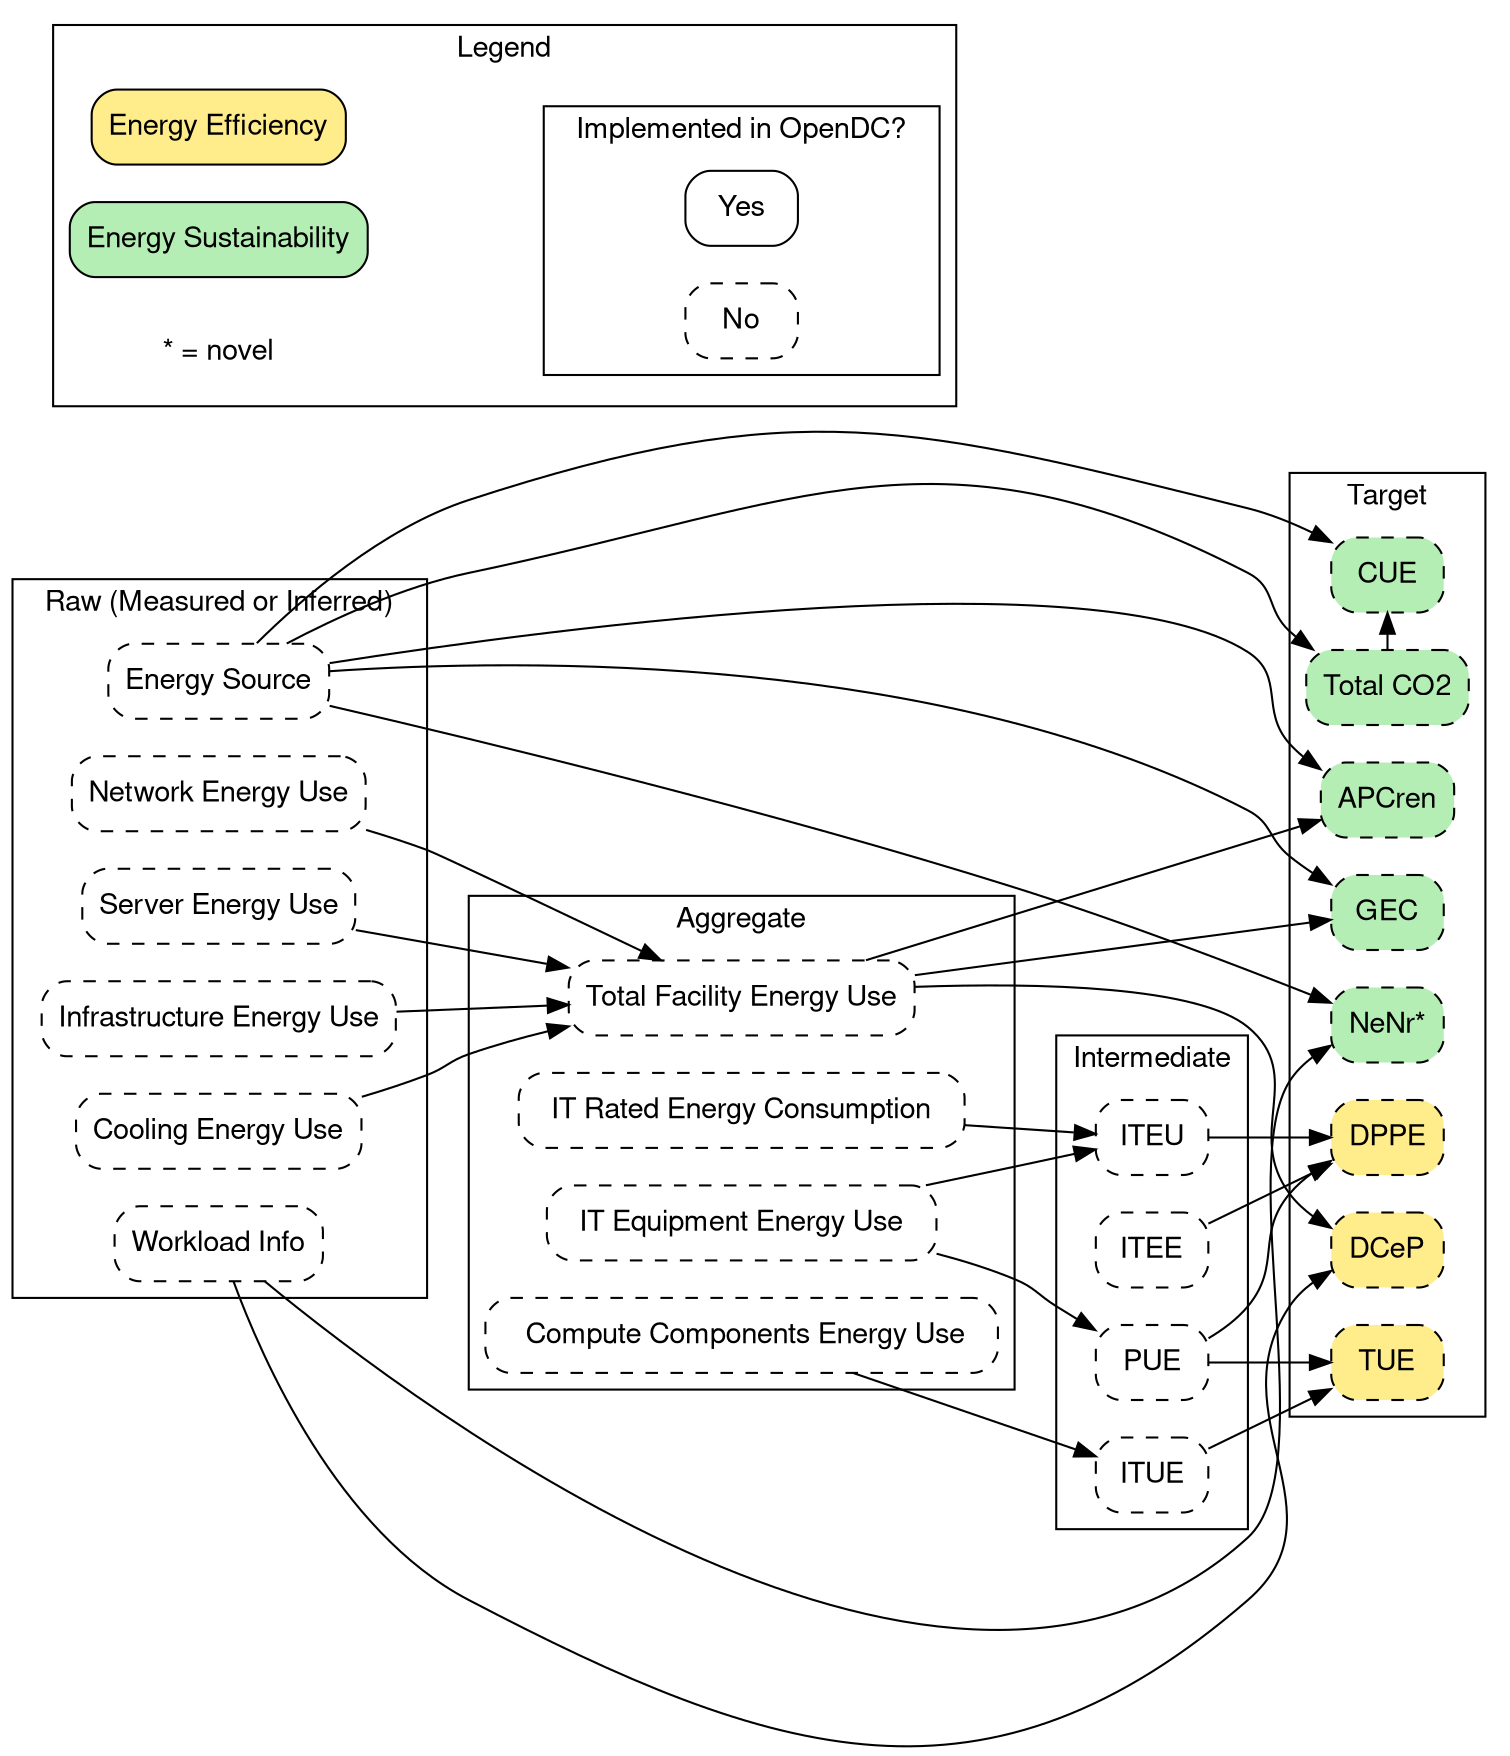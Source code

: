 digraph {
    rankdir=LR
    fontname="Helvetica,Arial,sans-serif"
    node [fontname="Helvetica,Arial,sans-serif"]
    edge [fontname="Helvetica,Arial,sans-serif"]
    node [shape=box, style="rounded, dashed"]

    subgraph  cluster_raw {
        label = "  Raw (Measured or Inferred)  "
        energy_s [label="Energy Source"]
        cooling_e [label="Cooling Energy Use"]
        network_e [label="Network Energy Use"]
        server_e [label="Server Energy Use"]
        infra_e [label="Infrastructure Energy Use"]
        wl_info [label="Workload Info"]
    }

    subgraph  cluster_aggregates {
        label = "Aggregate"
        tfe [label="Total Facility Energy Use"]
        itqe [label="  IT Equipment Energy Use  "]
        itre [label="  IT Rated Energy Consumption  "]
        compute_e [label="   Compute Components Energy Use  "]
    }

    subgraph cluster_intermediate {
        label = "Intermediate"
        ITUE [tooltip="IT-Power Usage Effectiveness"]
        ITEU [tooltip="IT Equipment Utilization", 
        URL="https://home.jeita.or.jp/greenit-pc/topics/release/pdf/dppe_e_DPPE_Measurement_Guidelines.pdf"]
        ITEE [tooltip="IT Equipment Energy",
        URL="https://home.jeita.or.jp/greenit-pc/topics/release/pdf/dppe_e_DPPE_Measurement_Guidelines.pdf"]
        PUE [tooltip="Power Usage Effectiveness "]
    }

    subgraph cluster_target_energy {
        label = "Target"
        APCren [tooltip="Adaptability Power Curve at Renewable Energies", style="filled, rounded, dashed", fillcolor=darkseagreen2,
            URL ="https://www.smartcitiescluster.eu/publications/FP7ProjectCluster-NewEnergyEfficiencyMetricsforDataCentres-task3.pdf"]
        TUE [tooltip="Total Power Usage Effectiveness", style="filled, rounded, dashed", fillcolor=lightgoldenrod1]
        DPPE [tooltip="Data Center Performance Per Energy" , style="filled, rounded, dashed", fillcolor=lightgoldenrod1,
            URL="https://home.jeita.or.jp/greenit-pc/topics/release/pdf/dppe_e_DPPE_Measurement_Guidelines.pdf"]
        GEC [tooltip="Green Energy Coefficient", style="filled, rounded, dashed", fillcolor=darkseagreen2,
            URL="https://home.jeita.or.jp/greenit-pc/topics/release/pdf/dppe_e_DPPE_Measurement_Guidelines.pdf"]
        CUE [tooltip="Carbon Usage Effectiveness", style="filled, rounded, dashed", fillcolor=darkseagreen2,
            URL="https://airatwork.com/wp-content/uploads/The-Green-Grid-White-Paper-32-CUE-Usage-Guidelines.pdf"]
        CO2 [label="Total CO2", style="filled, rounded, dashed", fillcolor=darkseagreen2]
        NENR [label="NeNr*" tooltip="Non-Essential Non-Renewable", style="filled, rounded, dashed", fillcolor=darkseagreen2]
        DCeP [tooltip="Data Center Energy Productivity", style="filled, rounded, dashed", fillcolor=lightgoldenrod1,
            URL="https://dl.acm.org/doi/10.1145/2367736.2367741"]
    }

    cooling_e -> tfe
    network_e -> tfe
    server_e -> tfe
    infra_e -> tfe

    energy_s -> GEC
    energy_s -> CUE
    energy_s -> CO2
    energy_s -> NENR
    energy_s -> APCren

    itre -> ITEU
    itqe -> PUE
    itqe -> ITEU
    compute_e -> ITUE

    wl_info -> NENR
    tfe -> GEC
    wl_info -> DCeP
    tfe -> DCeP
    tfe -> APCren
    PUE -> TUE
    PUE -> DPPE
    ITEE -> DPPE
    ITEU -> DPPE
    ITUE -> TUE
    CO2 -> CUE [constraint=false]


    subgraph cluster_legend {
        rankdir = TB
        label="Legend"
        fontname="Helvetica,Arial,sans-serif"
        { rank=source; ee es novel };
        node [shape=box, style=rounded]

        es [label="Energy Sustainability", style="filled, rounded", fillcolor=darkseagreen2]
        ee [label="Energy Efficiency", style="filled, rounded", fillcolor=lightgoldenrod1]
        novel [label="* = novel", shape=plaintext]

        subgraph cluster_implemented {
            label="  Implemented in OpenDC?  "
            Yes []
            No [style="dashed, rounded"]
        }
    }
}
